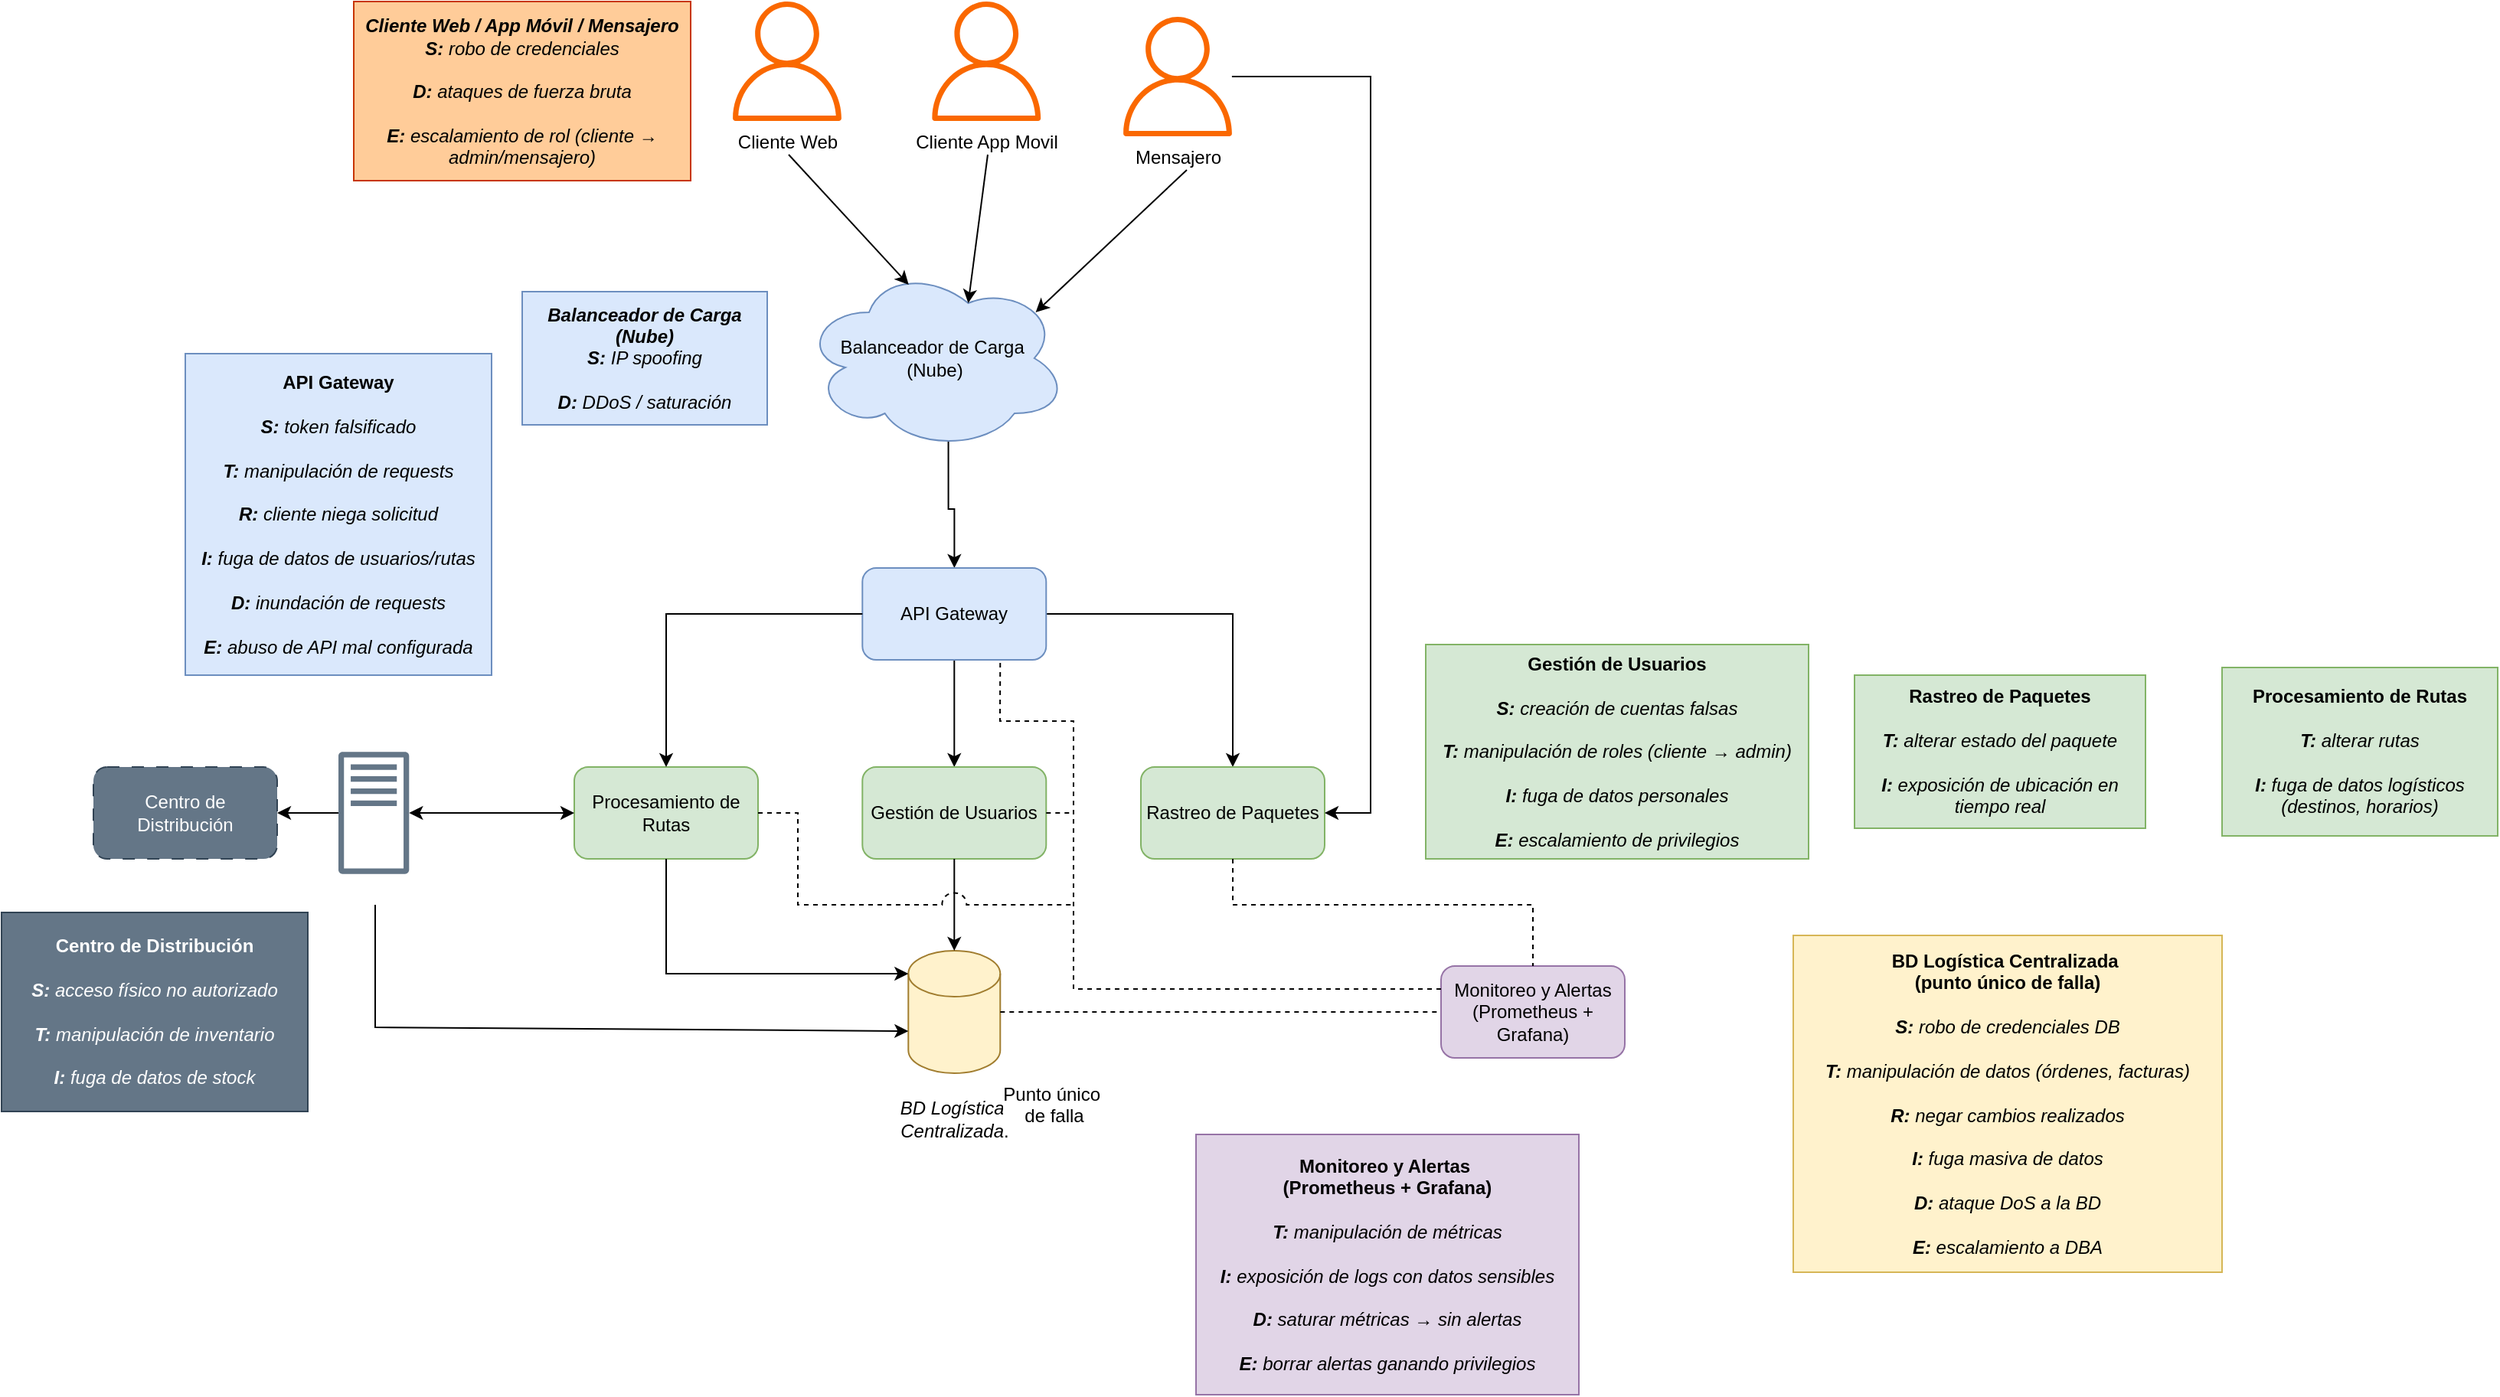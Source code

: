 <mxfile version="28.2.3">
  <diagram name="Página-1" id="s9nPk1kKGqsuKEs2DxfZ">
    <mxGraphModel dx="2038" dy="1122" grid="1" gridSize="10" guides="1" tooltips="1" connect="1" arrows="1" fold="1" page="1" pageScale="1" pageWidth="1169" pageHeight="827" math="0" shadow="0">
      <root>
        <mxCell id="0" />
        <mxCell id="1" parent="0" />
        <mxCell id="_1kwpffgcRCd4muOEnrB-1" value="Cliente Web" style="sketch=0;outlineConnect=0;fontColor=#000000;fillColor=#fa6800;strokeColor=#C73500;dashed=0;verticalLabelPosition=bottom;verticalAlign=top;align=center;html=1;fontSize=12;fontStyle=0;aspect=fixed;pointerEvents=1;shape=mxgraph.aws4.user;" parent="1" vertex="1">
          <mxGeometry x="544" y="50" width="78" height="78" as="geometry" />
        </mxCell>
        <mxCell id="_1kwpffgcRCd4muOEnrB-3" value="Cliente App Movil" style="sketch=0;outlineConnect=0;fontColor=#000000;fillColor=#fa6800;strokeColor=#C73500;dashed=0;verticalLabelPosition=bottom;verticalAlign=top;align=center;html=1;fontSize=12;fontStyle=0;aspect=fixed;pointerEvents=1;shape=mxgraph.aws4.user;" parent="1" vertex="1">
          <mxGeometry x="674.15" y="50" width="78" height="78" as="geometry" />
        </mxCell>
        <mxCell id="_1kwpffgcRCd4muOEnrB-4" value="Mensajero" style="sketch=0;outlineConnect=0;fillColor=#fa6800;strokeColor=#C73500;dashed=0;verticalLabelPosition=bottom;verticalAlign=top;align=center;html=1;fontSize=12;fontStyle=0;aspect=fixed;pointerEvents=1;shape=mxgraph.aws4.user;fontColor=#000000;" parent="1" vertex="1">
          <mxGeometry x="799" y="60" width="78" height="78" as="geometry" />
        </mxCell>
        <mxCell id="_1kwpffgcRCd4muOEnrB-39" style="edgeStyle=orthogonalEdgeStyle;rounded=0;orthogonalLoop=1;jettySize=auto;html=1;exitX=0.55;exitY=0.95;exitDx=0;exitDy=0;exitPerimeter=0;" parent="1" source="_1kwpffgcRCd4muOEnrB-5" target="_1kwpffgcRCd4muOEnrB-6" edge="1">
          <mxGeometry relative="1" as="geometry" />
        </mxCell>
        <mxCell id="_1kwpffgcRCd4muOEnrB-5" value="Balanceador de Carga&amp;nbsp;&lt;div&gt;(Nube)&lt;/div&gt;" style="ellipse;shape=cloud;whiteSpace=wrap;html=1;fillColor=#dae8fc;strokeColor=#6c8ebf;" parent="1" vertex="1">
          <mxGeometry x="593.3" y="223" width="172.7" height="120" as="geometry" />
        </mxCell>
        <mxCell id="_1kwpffgcRCd4muOEnrB-38" style="edgeStyle=orthogonalEdgeStyle;rounded=0;orthogonalLoop=1;jettySize=auto;html=1;exitX=0.5;exitY=1;exitDx=0;exitDy=0;" parent="1" source="_1kwpffgcRCd4muOEnrB-6" target="_1kwpffgcRCd4muOEnrB-8" edge="1">
          <mxGeometry relative="1" as="geometry" />
        </mxCell>
        <mxCell id="_1kwpffgcRCd4muOEnrB-41" style="edgeStyle=orthogonalEdgeStyle;rounded=0;orthogonalLoop=1;jettySize=auto;html=1;exitX=1;exitY=0.5;exitDx=0;exitDy=0;entryX=0.5;entryY=0;entryDx=0;entryDy=0;" parent="1" source="_1kwpffgcRCd4muOEnrB-6" target="_1kwpffgcRCd4muOEnrB-9" edge="1">
          <mxGeometry relative="1" as="geometry" />
        </mxCell>
        <mxCell id="_1kwpffgcRCd4muOEnrB-6" value="API Gateway" style="rounded=1;whiteSpace=wrap;html=1;fillColor=#dae8fc;strokeColor=#6c8ebf;" parent="1" vertex="1">
          <mxGeometry x="632.15" y="420" width="120" height="60" as="geometry" />
        </mxCell>
        <mxCell id="_1kwpffgcRCd4muOEnrB-8" value="Gestión de Usuarios" style="rounded=1;whiteSpace=wrap;html=1;fillColor=#d5e8d4;strokeColor=#82b366;" parent="1" vertex="1">
          <mxGeometry x="632.15" y="550" width="120" height="60" as="geometry" />
        </mxCell>
        <mxCell id="_1kwpffgcRCd4muOEnrB-9" value="Rastreo de Paquetes" style="rounded=1;whiteSpace=wrap;html=1;fillColor=#d5e8d4;strokeColor=#82b366;" parent="1" vertex="1">
          <mxGeometry x="814" y="550" width="120" height="60" as="geometry" />
        </mxCell>
        <mxCell id="_1kwpffgcRCd4muOEnrB-10" value="Procesamiento de Rutas" style="rounded=1;whiteSpace=wrap;html=1;fillColor=#d5e8d4;strokeColor=#82b366;" parent="1" vertex="1">
          <mxGeometry x="444" y="550" width="120" height="60" as="geometry" />
        </mxCell>
        <mxCell id="_1kwpffgcRCd4muOEnrB-11" value="" style="shape=cylinder3;whiteSpace=wrap;html=1;boundedLbl=1;backgroundOutline=1;size=15;fillColor=#fff2cc;strokeColor=#A17D2F;" parent="1" vertex="1">
          <mxGeometry x="662.15" y="670" width="60" height="80" as="geometry" />
        </mxCell>
        <mxCell id="_1kwpffgcRCd4muOEnrB-12" value="&lt;em style=&quot;text-wrap-mode: wrap;&quot; data-end=&quot;1514&quot; data-start=&quot;1487&quot;&gt;BD Logística&amp;nbsp;&lt;/em&gt;&lt;div&gt;&lt;em style=&quot;text-wrap-mode: wrap;&quot; data-end=&quot;1514&quot; data-start=&quot;1487&quot;&gt;Centralizada&lt;/em&gt;&lt;span style=&quot;text-wrap-mode: wrap;&quot;&gt;.&lt;/span&gt;&lt;/div&gt;" style="text;html=1;align=center;verticalAlign=middle;resizable=0;points=[];autosize=1;strokeColor=none;fillColor=none;" parent="1" vertex="1">
          <mxGeometry x="647.15" y="760" width="90" height="40" as="geometry" />
        </mxCell>
        <mxCell id="_1kwpffgcRCd4muOEnrB-13" value="Servidores Regionales&amp;nbsp;&lt;div&gt;(Procesamiento Local de Rutas)&lt;/div&gt;" style="outlineConnect=0;fillColor=#647687;strokeColor=#314354;dashed=0;verticalLabelPosition=bottom;verticalAlign=top;align=center;html=1;fontSize=12;fontStyle=0;aspect=fixed;pointerEvents=1;shape=mxgraph.aws4.traditional_server;fontColor=#ffffff;shadow=0;" parent="1" vertex="1">
          <mxGeometry x="290" y="540" width="46.15" height="80" as="geometry" />
        </mxCell>
        <mxCell id="_1kwpffgcRCd4muOEnrB-18" value="Monitoreo y Alertas (Prometheus + Grafana)" style="rounded=1;whiteSpace=wrap;html=1;fillColor=#e1d5e7;strokeColor=#9673a6;" parent="1" vertex="1">
          <mxGeometry x="1010" y="680" width="120" height="60" as="geometry" />
        </mxCell>
        <mxCell id="_1kwpffgcRCd4muOEnrB-19" value="" style="endArrow=classic;html=1;rounded=0;entryX=0.4;entryY=0.1;entryDx=0;entryDy=0;entryPerimeter=0;" parent="1" target="_1kwpffgcRCd4muOEnrB-5" edge="1">
          <mxGeometry width="50" height="50" relative="1" as="geometry">
            <mxPoint x="584" y="150" as="sourcePoint" />
            <mxPoint x="794" y="260" as="targetPoint" />
          </mxGeometry>
        </mxCell>
        <mxCell id="_1kwpffgcRCd4muOEnrB-20" value="" style="endArrow=classic;html=1;rounded=0;entryX=0.625;entryY=0.2;entryDx=0;entryDy=0;entryPerimeter=0;" parent="1" target="_1kwpffgcRCd4muOEnrB-5" edge="1">
          <mxGeometry width="50" height="50" relative="1" as="geometry">
            <mxPoint x="714" y="150" as="sourcePoint" />
            <mxPoint x="794" y="260" as="targetPoint" />
          </mxGeometry>
        </mxCell>
        <mxCell id="_1kwpffgcRCd4muOEnrB-21" value="" style="endArrow=classic;html=1;rounded=0;entryX=0.88;entryY=0.25;entryDx=0;entryDy=0;entryPerimeter=0;" parent="1" target="_1kwpffgcRCd4muOEnrB-5" edge="1">
          <mxGeometry width="50" height="50" relative="1" as="geometry">
            <mxPoint x="844" y="160" as="sourcePoint" />
            <mxPoint x="794" y="260" as="targetPoint" />
          </mxGeometry>
        </mxCell>
        <mxCell id="_1kwpffgcRCd4muOEnrB-28" value="" style="endArrow=classic;html=1;rounded=0;exitX=0;exitY=0.5;exitDx=0;exitDy=0;entryX=0.5;entryY=0;entryDx=0;entryDy=0;" parent="1" source="_1kwpffgcRCd4muOEnrB-6" target="_1kwpffgcRCd4muOEnrB-10" edge="1">
          <mxGeometry width="50" height="50" relative="1" as="geometry">
            <mxPoint x="634" y="460" as="sourcePoint" />
            <mxPoint x="684" y="410" as="targetPoint" />
            <Array as="points">
              <mxPoint x="504" y="450" />
            </Array>
          </mxGeometry>
        </mxCell>
        <mxCell id="_1kwpffgcRCd4muOEnrB-30" value="" style="endArrow=classic;html=1;rounded=0;exitX=0.5;exitY=1;exitDx=0;exitDy=0;entryX=0;entryY=0;entryDx=0;entryDy=15;entryPerimeter=0;" parent="1" source="_1kwpffgcRCd4muOEnrB-10" target="_1kwpffgcRCd4muOEnrB-11" edge="1">
          <mxGeometry width="50" height="50" relative="1" as="geometry">
            <mxPoint x="634" y="660" as="sourcePoint" />
            <mxPoint x="684" y="610" as="targetPoint" />
            <Array as="points">
              <mxPoint x="504" y="685" />
            </Array>
          </mxGeometry>
        </mxCell>
        <mxCell id="_1kwpffgcRCd4muOEnrB-35" value="" style="endArrow=classic;startArrow=classic;html=1;rounded=0;entryX=0;entryY=0.5;entryDx=0;entryDy=0;" parent="1" source="_1kwpffgcRCd4muOEnrB-13" target="_1kwpffgcRCd4muOEnrB-10" edge="1">
          <mxGeometry width="50" height="50" relative="1" as="geometry">
            <mxPoint x="454" y="620" as="sourcePoint" />
            <mxPoint x="504" y="570" as="targetPoint" />
          </mxGeometry>
        </mxCell>
        <mxCell id="_1kwpffgcRCd4muOEnrB-36" value="" style="endArrow=classic;html=1;rounded=0;entryX=0;entryY=0;entryDx=0;entryDy=52.5;entryPerimeter=0;" parent="1" target="_1kwpffgcRCd4muOEnrB-11" edge="1">
          <mxGeometry width="50" height="50" relative="1" as="geometry">
            <mxPoint x="314" y="640" as="sourcePoint" />
            <mxPoint x="564" y="750" as="targetPoint" />
            <Array as="points">
              <mxPoint x="314" y="720" />
            </Array>
          </mxGeometry>
        </mxCell>
        <mxCell id="_1kwpffgcRCd4muOEnrB-37" value="" style="endArrow=classic;html=1;rounded=0;entryX=1;entryY=0.5;entryDx=0;entryDy=0;" parent="1" source="_1kwpffgcRCd4muOEnrB-13" target="_1kwpffgcRCd4muOEnrB-45" edge="1">
          <mxGeometry width="50" height="50" relative="1" as="geometry">
            <mxPoint x="14" y="660" as="sourcePoint" />
            <mxPoint x="170" y="550" as="targetPoint" />
          </mxGeometry>
        </mxCell>
        <mxCell id="_1kwpffgcRCd4muOEnrB-40" style="edgeStyle=orthogonalEdgeStyle;rounded=0;orthogonalLoop=1;jettySize=auto;html=1;exitX=0.5;exitY=1;exitDx=0;exitDy=0;entryX=0.5;entryY=0;entryDx=0;entryDy=0;entryPerimeter=0;" parent="1" source="_1kwpffgcRCd4muOEnrB-8" target="_1kwpffgcRCd4muOEnrB-11" edge="1">
          <mxGeometry relative="1" as="geometry" />
        </mxCell>
        <mxCell id="_1kwpffgcRCd4muOEnrB-42" value="" style="endArrow=classic;html=1;rounded=0;entryX=1;entryY=0.5;entryDx=0;entryDy=0;" parent="1" source="_1kwpffgcRCd4muOEnrB-4" target="_1kwpffgcRCd4muOEnrB-9" edge="1">
          <mxGeometry width="50" height="50" relative="1" as="geometry">
            <mxPoint x="844" y="160" as="sourcePoint" />
            <mxPoint x="964" y="290" as="targetPoint" />
            <Array as="points">
              <mxPoint x="964" y="99" />
              <mxPoint x="964" y="580" />
            </Array>
          </mxGeometry>
        </mxCell>
        <mxCell id="_1kwpffgcRCd4muOEnrB-45" value="Centro de Distribución" style="rounded=1;whiteSpace=wrap;html=1;dashed=1;dashPattern=8 8;fillColor=#647687;fontColor=#ffffff;strokeColor=#314354;" parent="1" vertex="1">
          <mxGeometry x="130" y="550" width="120" height="60" as="geometry" />
        </mxCell>
        <mxCell id="_1kwpffgcRCd4muOEnrB-48" value="" style="endArrow=none;dashed=1;html=1;rounded=0;entryX=0.75;entryY=1;entryDx=0;entryDy=0;exitX=0;exitY=0.25;exitDx=0;exitDy=0;" parent="1" source="_1kwpffgcRCd4muOEnrB-18" target="_1kwpffgcRCd4muOEnrB-6" edge="1">
          <mxGeometry width="50" height="50" relative="1" as="geometry">
            <mxPoint x="390" y="580" as="sourcePoint" />
            <mxPoint x="440" y="530" as="targetPoint" />
            <Array as="points">
              <mxPoint x="770" y="695" />
              <mxPoint x="770" y="520" />
              <mxPoint x="722" y="520" />
            </Array>
          </mxGeometry>
        </mxCell>
        <mxCell id="_1kwpffgcRCd4muOEnrB-50" value="" style="endArrow=none;dashed=1;html=1;rounded=0;exitX=0.5;exitY=1;exitDx=0;exitDy=0;entryX=0.5;entryY=0;entryDx=0;entryDy=0;" parent="1" source="_1kwpffgcRCd4muOEnrB-9" target="_1kwpffgcRCd4muOEnrB-18" edge="1">
          <mxGeometry width="50" height="50" relative="1" as="geometry">
            <mxPoint x="1000" y="570" as="sourcePoint" />
            <mxPoint x="1050" y="520" as="targetPoint" />
            <Array as="points">
              <mxPoint x="874" y="640" />
              <mxPoint x="1070" y="640" />
            </Array>
          </mxGeometry>
        </mxCell>
        <mxCell id="_1kwpffgcRCd4muOEnrB-54" value="" style="endArrow=none;dashed=1;html=1;rounded=0;exitX=1;exitY=0.5;exitDx=0;exitDy=0;exitPerimeter=0;entryX=0;entryY=0.5;entryDx=0;entryDy=0;" parent="1" source="_1kwpffgcRCd4muOEnrB-11" target="_1kwpffgcRCd4muOEnrB-18" edge="1">
          <mxGeometry width="50" height="50" relative="1" as="geometry">
            <mxPoint x="790" y="650" as="sourcePoint" />
            <mxPoint x="840" y="600" as="targetPoint" />
          </mxGeometry>
        </mxCell>
        <mxCell id="_1kwpffgcRCd4muOEnrB-55" value="" style="endArrow=none;dashed=1;html=1;rounded=0;exitX=1;exitY=0.5;exitDx=0;exitDy=0;jumpStyle=arc;jumpSize=16;" parent="1" source="_1kwpffgcRCd4muOEnrB-10" edge="1">
          <mxGeometry width="50" height="50" relative="1" as="geometry">
            <mxPoint x="660" y="570" as="sourcePoint" />
            <mxPoint x="770" y="640" as="targetPoint" />
            <Array as="points">
              <mxPoint x="590" y="580" />
              <mxPoint x="590" y="640" />
            </Array>
          </mxGeometry>
        </mxCell>
        <mxCell id="_1kwpffgcRCd4muOEnrB-56" value="" style="endArrow=none;dashed=1;html=1;rounded=0;exitX=1;exitY=0.5;exitDx=0;exitDy=0;" parent="1" source="_1kwpffgcRCd4muOEnrB-8" edge="1">
          <mxGeometry width="50" height="50" relative="1" as="geometry">
            <mxPoint x="540" y="570" as="sourcePoint" />
            <mxPoint x="770" y="580" as="targetPoint" />
          </mxGeometry>
        </mxCell>
        <mxCell id="_1kwpffgcRCd4muOEnrB-57" value="Punto único&amp;nbsp;&lt;div&gt;de falla&lt;/div&gt;" style="shape=image;html=1;verticalAlign=top;verticalLabelPosition=bottom;labelBackgroundColor=#ffffff;imageAspect=0;aspect=fixed;image=https://icons.diagrams.net/icon-cache1/Ionicons_Outline_Vol_2-2191/warning-outline-1048.svg" parent="1" vertex="1">
          <mxGeometry x="737.15" y="710" width="40" height="40" as="geometry" />
        </mxCell>
        <mxCell id="4_Yl9zE6oroHsOfZsOMH-1" value="&lt;div&gt;&lt;em data-end=&quot;347&quot; data-start=&quot;322&quot;&gt;&lt;b&gt;Cliente Web / App Móvil / Mensajero&lt;/b&gt;&lt;/em&gt;&lt;/div&gt;&lt;em data-end=&quot;347&quot; data-start=&quot;322&quot;&gt;&lt;b&gt;S:&lt;/b&gt; robo de credenciales&lt;/em&gt;&lt;br data-end=&quot;350&quot; data-start=&quot;347&quot;&gt;&lt;br&gt;&lt;em data-end=&quot;383&quot; data-start=&quot;355&quot;&gt;&lt;b&gt;D:&lt;/b&gt; ataques de fuerza bruta&lt;/em&gt;&lt;br data-end=&quot;386&quot; data-start=&quot;383&quot;&gt;&lt;br&gt;&lt;em data-end=&quot;443&quot; data-start=&quot;391&quot;&gt;&lt;b&gt;E: &lt;/b&gt;escalamiento de rol (cliente → admin/mensajero)&lt;/em&gt;" style="rounded=0;whiteSpace=wrap;html=1;fillColor=#FFCC99;strokeColor=#C73500;fontColor=#000000;" vertex="1" parent="1">
          <mxGeometry x="300" y="50" width="220" height="117" as="geometry" />
        </mxCell>
        <mxCell id="4_Yl9zE6oroHsOfZsOMH-3" value="&lt;div&gt;&lt;em style=&quot;background-color: transparent; color: light-dark(rgb(0, 0, 0), rgb(255, 255, 255));&quot; data-end=&quot;383&quot; data-start=&quot;355&quot;&gt;&lt;strong data-end=&quot;480&quot; data-start=&quot;449&quot;&gt;Balanceador de Carga (Nube)&lt;/strong&gt;&lt;/em&gt;&lt;/div&gt;&lt;div&gt;&lt;em style=&quot;background-color: transparent; color: light-dark(rgb(0, 0, 0), rgb(255, 255, 255));&quot; data-end=&quot;383&quot; data-start=&quot;355&quot;&gt;&lt;em data-end=&quot;504&quot; data-start=&quot;488&quot;&gt;&lt;b&gt;S: &lt;/b&gt;IP spoofing&lt;/em&gt;&lt;/em&gt;&lt;/div&gt;&lt;div&gt;&lt;em style=&quot;background-color: transparent; color: light-dark(rgb(0, 0, 0), rgb(255, 255, 255));&quot; data-end=&quot;383&quot; data-start=&quot;355&quot;&gt;&lt;em data-end=&quot;504&quot; data-start=&quot;488&quot;&gt;&lt;br&gt;&lt;/em&gt;&lt;/em&gt;&lt;/div&gt;&lt;em data-end=&quot;383&quot; data-start=&quot;355&quot;&gt;&lt;em data-end=&quot;534&quot; data-start=&quot;512&quot;&gt;&lt;b&gt;D:&lt;/b&gt; DDoS / saturación&lt;/em&gt;&lt;/em&gt;" style="rounded=0;whiteSpace=wrap;html=1;fillColor=#dae8fc;strokeColor=#6c8ebf;" vertex="1" parent="1">
          <mxGeometry x="410" y="239.5" width="160" height="87" as="geometry" />
        </mxCell>
        <mxCell id="4_Yl9zE6oroHsOfZsOMH-4" value="&lt;strong data-end=&quot;555&quot; data-start=&quot;540&quot;&gt;API Gateway&lt;/strong&gt;&lt;br data-end=&quot;558&quot; data-start=&quot;555&quot;&gt;&lt;br&gt;&lt;em data-end=&quot;585&quot; data-start=&quot;563&quot;&gt;&lt;b&gt;S:&lt;/b&gt; token falsificado&lt;/em&gt;&lt;br data-end=&quot;588&quot; data-start=&quot;585&quot;&gt;&lt;br&gt;&lt;em data-end=&quot;622&quot; data-start=&quot;593&quot;&gt;&lt;b&gt;T:&lt;/b&gt; manipulación de requests&lt;/em&gt;&lt;br data-end=&quot;625&quot; data-start=&quot;622&quot;&gt;&lt;br&gt;&lt;em data-end=&quot;658&quot; data-start=&quot;630&quot;&gt;&lt;b&gt;R:&lt;/b&gt; cliente niega solicitud&lt;/em&gt;&lt;br data-end=&quot;661&quot; data-start=&quot;658&quot;&gt;&lt;br&gt;&lt;em data-end=&quot;702&quot; data-start=&quot;666&quot;&gt;&lt;b&gt;I:&lt;/b&gt; fuga de datos de usuarios/rutas&lt;/em&gt;&lt;br data-end=&quot;705&quot; data-start=&quot;702&quot;&gt;&lt;br&gt;&lt;em data-end=&quot;737&quot; data-start=&quot;710&quot;&gt;&lt;b&gt;D:&lt;/b&gt; inundación de requests&lt;/em&gt;&lt;br data-end=&quot;740&quot; data-start=&quot;737&quot;&gt;&lt;br&gt;&lt;em data-end=&quot;778&quot; data-start=&quot;745&quot;&gt;&lt;b&gt;E:&lt;/b&gt; abuso de API mal configurada&lt;/em&gt;" style="rounded=0;whiteSpace=wrap;html=1;fillColor=#dae8fc;strokeColor=#6c8ebf;" vertex="1" parent="1">
          <mxGeometry x="190" y="280" width="200" height="210" as="geometry" />
        </mxCell>
        <mxCell id="4_Yl9zE6oroHsOfZsOMH-5" value="&lt;strong data-end=&quot;807&quot; data-start=&quot;784&quot;&gt;Gestión de Usuarios&lt;/strong&gt;&lt;br data-end=&quot;810&quot; data-start=&quot;807&quot;&gt;&lt;em data-end=&quot;846&quot; data-start=&quot;815&quot;&gt;&lt;br&gt;&lt;/em&gt;&lt;div&gt;&lt;em data-end=&quot;846&quot; data-start=&quot;815&quot;&gt;&lt;b&gt;S:&lt;/b&gt; creación de cuentas falsas&lt;/em&gt;&lt;br data-end=&quot;849&quot; data-start=&quot;846&quot;&gt;&lt;br&gt;&lt;em data-end=&quot;898&quot; data-start=&quot;854&quot;&gt;&lt;b&gt;T:&lt;/b&gt; manipulación de roles (cliente → admin)&lt;/em&gt;&lt;br data-end=&quot;901&quot; data-start=&quot;898&quot;&gt;&lt;br&gt;&lt;em data-end=&quot;935&quot; data-start=&quot;906&quot;&gt;&lt;b&gt;I: &lt;/b&gt;fuga de datos personales&lt;/em&gt;&lt;br data-end=&quot;938&quot; data-start=&quot;935&quot;&gt;&lt;br&gt;&lt;em data-end=&quot;975&quot; data-start=&quot;943&quot;&gt;&lt;b&gt;E:&lt;/b&gt; escalamiento de privilegios&lt;/em&gt;&lt;/div&gt;" style="rounded=0;whiteSpace=wrap;html=1;fillColor=#d5e8d4;strokeColor=#82b366;" vertex="1" parent="1">
          <mxGeometry x="1000" y="470" width="250" height="140" as="geometry" />
        </mxCell>
        <mxCell id="4_Yl9zE6oroHsOfZsOMH-6" value="&lt;strong data-end=&quot;1004&quot; data-start=&quot;981&quot;&gt;Rastreo de Paquetes&lt;/strong&gt;&lt;br data-end=&quot;1007&quot; data-start=&quot;1004&quot;&gt;&lt;br&gt;&lt;em data-end=&quot;1043&quot; data-start=&quot;1012&quot;&gt;&lt;b&gt;T:&lt;/b&gt; alterar estado del paquete&lt;/em&gt;&lt;br data-end=&quot;1046&quot; data-start=&quot;1043&quot;&gt;&lt;br&gt;&lt;em data-end=&quot;1094&quot; data-start=&quot;1051&quot;&gt;&lt;b&gt;I:&lt;/b&gt; exposición de ubicación en tiempo real&lt;/em&gt;" style="rounded=0;whiteSpace=wrap;html=1;fillColor=#d5e8d4;strokeColor=#82b366;" vertex="1" parent="1">
          <mxGeometry x="1280" y="490" width="190" height="100" as="geometry" />
        </mxCell>
        <mxCell id="4_Yl9zE6oroHsOfZsOMH-7" value="&lt;strong data-end=&quot;1126&quot; data-start=&quot;1100&quot;&gt;Procesamiento de Rutas&lt;/strong&gt;&lt;br data-end=&quot;1129&quot; data-start=&quot;1126&quot;&gt;&lt;br&gt;&lt;em data-end=&quot;1152&quot; data-start=&quot;1134&quot;&gt;&lt;b&gt;T:&lt;/b&gt; alterar rutas&lt;/em&gt;&lt;br data-end=&quot;1155&quot; data-start=&quot;1152&quot;&gt;&lt;br&gt;&lt;em data-end=&quot;1210&quot; data-start=&quot;1160&quot;&gt;&lt;b&gt;I:&lt;/b&gt; fuga de datos logísticos (destinos, horarios)&lt;/em&gt;" style="rounded=0;whiteSpace=wrap;html=1;fillColor=#d5e8d4;strokeColor=#82b366;" vertex="1" parent="1">
          <mxGeometry x="1520" y="485" width="180" height="110" as="geometry" />
        </mxCell>
        <mxCell id="4_Yl9zE6oroHsOfZsOMH-8" value="&lt;strong data-end=&quot;1270&quot; data-start=&quot;1216&quot;&gt;BD Logística Centralizada&amp;nbsp;&lt;/strong&gt;&lt;div&gt;&lt;strong data-end=&quot;1270&quot; data-start=&quot;1216&quot;&gt;(punto único de falla)&lt;/strong&gt;&lt;br data-end=&quot;1273&quot; data-start=&quot;1270&quot;&gt;&lt;br&gt;&lt;em data-end=&quot;1306&quot; data-start=&quot;1278&quot;&gt;&lt;b&gt;S:&lt;/b&gt; robo de credenciales DB&lt;/em&gt;&lt;br data-end=&quot;1309&quot; data-start=&quot;1306&quot;&gt;&lt;br&gt;&lt;em data-end=&quot;1360&quot; data-start=&quot;1314&quot;&gt;&lt;b&gt;T:&lt;/b&gt; manipulación de datos (órdenes, facturas)&lt;/em&gt;&lt;br data-end=&quot;1363&quot; data-start=&quot;1360&quot;&gt;&lt;br&gt;&lt;em data-end=&quot;1397&quot; data-start=&quot;1368&quot;&gt;&lt;b&gt;R:&lt;/b&gt; negar cambios realizados&lt;/em&gt;&lt;br data-end=&quot;1400&quot; data-start=&quot;1397&quot;&gt;&lt;br&gt;&lt;em data-end=&quot;1430&quot; data-start=&quot;1405&quot;&gt;&lt;b&gt;I:&lt;/b&gt; fuga masiva de datos&lt;/em&gt;&lt;br data-end=&quot;1433&quot; data-start=&quot;1430&quot;&gt;&lt;br&gt;&lt;em data-end=&quot;1461&quot; data-start=&quot;1438&quot;&gt;&lt;b&gt;D:&lt;/b&gt; ataque DoS a la BD&lt;/em&gt;&lt;br data-end=&quot;1464&quot; data-start=&quot;1461&quot;&gt;&lt;br&gt;&lt;em data-end=&quot;1492&quot; data-start=&quot;1469&quot;&gt;&lt;b&gt;E:&lt;/b&gt; escalamiento a DBA&lt;/em&gt;&lt;/div&gt;" style="rounded=0;whiteSpace=wrap;html=1;fillColor=#fff2cc;strokeColor=#d6b656;" vertex="1" parent="1">
          <mxGeometry x="1240" y="660" width="280" height="220" as="geometry" />
        </mxCell>
        <mxCell id="4_Yl9zE6oroHsOfZsOMH-9" value="&lt;strong data-end=&quot;1524&quot; data-start=&quot;1498&quot;&gt;Centro de Distribución&lt;/strong&gt;&lt;br data-end=&quot;1527&quot; data-start=&quot;1524&quot;&gt;&lt;br&gt;&lt;em data-end=&quot;1564&quot; data-start=&quot;1532&quot;&gt;&lt;b&gt;S:&lt;/b&gt; acceso físico no autorizado&lt;/em&gt;&lt;br data-end=&quot;1567&quot; data-start=&quot;1564&quot;&gt;&lt;br&gt;&lt;em data-end=&quot;1603&quot; data-start=&quot;1572&quot;&gt;&lt;b&gt;T:&lt;/b&gt; manipulación de inventario&lt;/em&gt;&lt;br data-end=&quot;1606&quot; data-start=&quot;1603&quot;&gt;&lt;br&gt;&lt;em data-end=&quot;1638&quot; data-start=&quot;1611&quot;&gt;&lt;b&gt;I: &lt;/b&gt;fuga de datos de stock&lt;/em&gt;" style="rounded=0;whiteSpace=wrap;html=1;fillColor=#647687;strokeColor=#314354;fontColor=#ffffff;" vertex="1" parent="1">
          <mxGeometry x="70" y="645" width="200" height="130" as="geometry" />
        </mxCell>
        <mxCell id="4_Yl9zE6oroHsOfZsOMH-10" value="&lt;strong data-end=&quot;1690&quot; data-start=&quot;1644&quot;&gt;Monitoreo y Alertas&amp;nbsp;&lt;/strong&gt;&lt;div&gt;&lt;strong data-end=&quot;1690&quot; data-start=&quot;1644&quot;&gt;(Prometheus + Grafana)&lt;/strong&gt;&lt;br data-end=&quot;1693&quot; data-start=&quot;1690&quot;&gt;&lt;br&gt;&lt;em data-end=&quot;1727&quot; data-start=&quot;1698&quot;&gt;&lt;b&gt;T:&lt;/b&gt; manipulación de métricas&lt;/em&gt;&lt;br data-end=&quot;1730&quot; data-start=&quot;1727&quot;&gt;&lt;br&gt;&lt;em data-end=&quot;1778&quot; data-start=&quot;1735&quot;&gt;&lt;b&gt;I:&lt;/b&gt; exposición de logs con datos sensibles&lt;/em&gt;&lt;br data-end=&quot;1781&quot; data-start=&quot;1778&quot;&gt;&lt;br&gt;&lt;em data-end=&quot;1821&quot; data-start=&quot;1786&quot;&gt;&lt;b&gt;D:&lt;/b&gt; saturar métricas → sin alertas&lt;/em&gt;&lt;br data-end=&quot;1824&quot; data-start=&quot;1821&quot;&gt;&lt;br&gt;&lt;em data-end=&quot;1868&quot; data-start=&quot;1829&quot;&gt;&lt;b&gt;E:&lt;/b&gt; borrar alertas ganando privilegios&lt;/em&gt;&lt;/div&gt;" style="rounded=0;whiteSpace=wrap;html=1;fillColor=#e1d5e7;strokeColor=#9673a6;" vertex="1" parent="1">
          <mxGeometry x="850" y="790" width="250" height="170" as="geometry" />
        </mxCell>
      </root>
    </mxGraphModel>
  </diagram>
</mxfile>
